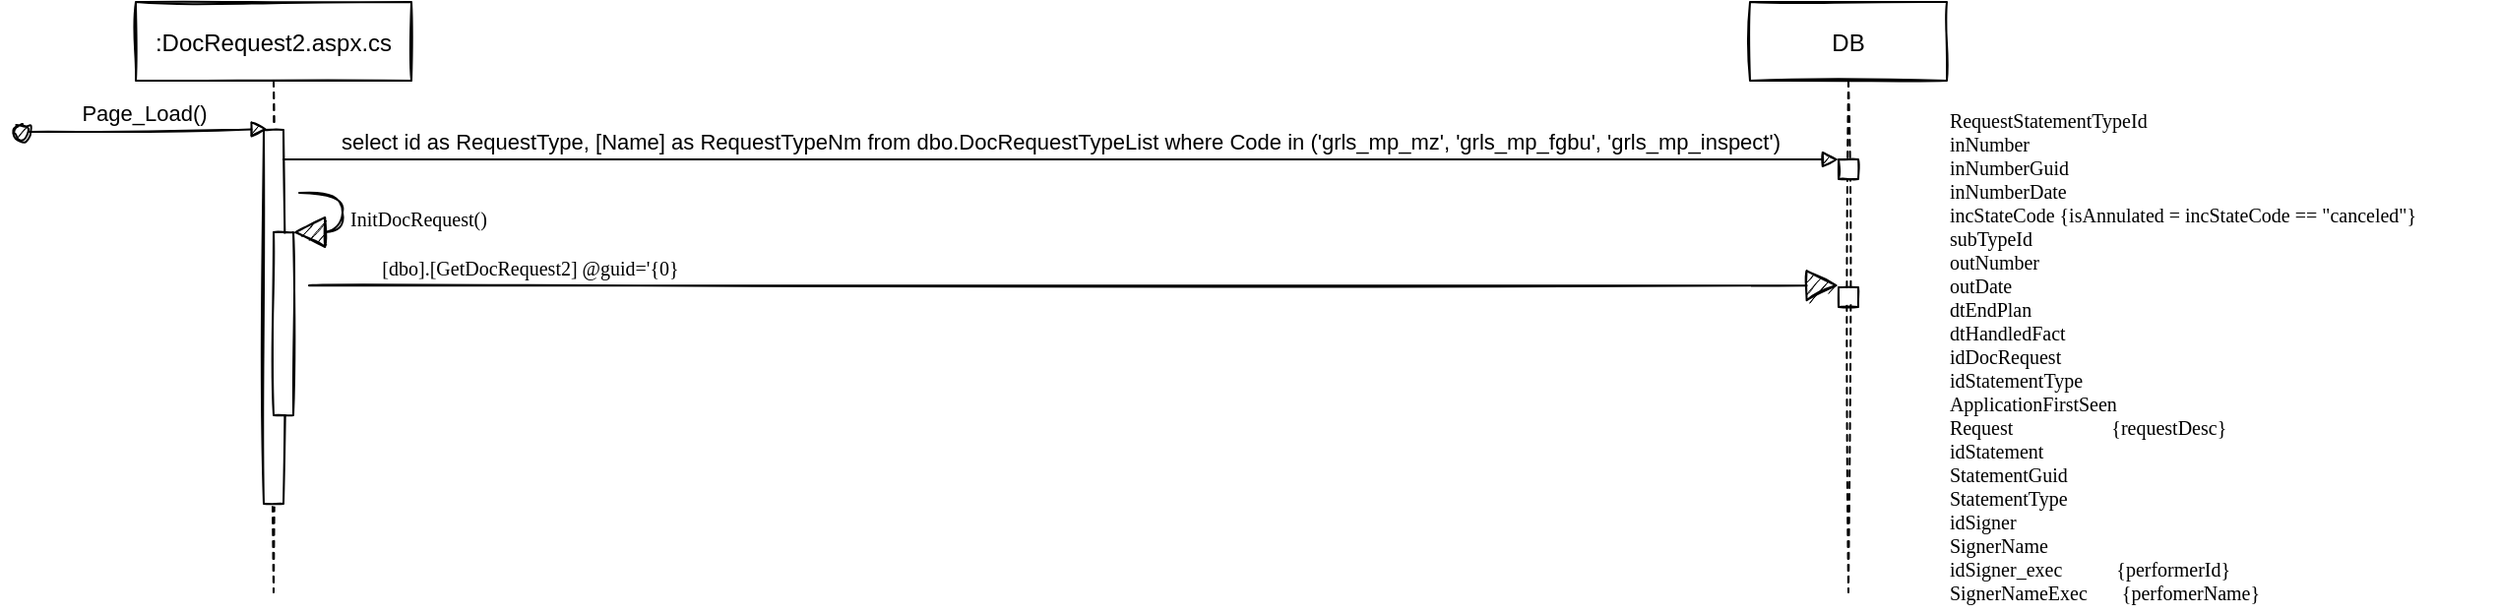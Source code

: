 <mxfile version="20.3.2" type="github">
  <diagram id="kgpKYQtTHZ0yAKxKKP6v" name="Page-1">
    <mxGraphModel dx="640" dy="681" grid="1" gridSize="10" guides="1" tooltips="1" connect="1" arrows="1" fold="1" page="1" pageScale="1" pageWidth="850" pageHeight="1100" math="0" shadow="0">
      <root>
        <mxCell id="0" />
        <mxCell id="1" parent="0" />
        <mxCell id="3nuBFxr9cyL0pnOWT2aG-1" value=":DocRequest2.aspx.cs" style="shape=umlLifeline;perimeter=lifelinePerimeter;container=1;collapsible=0;recursiveResize=0;rounded=0;shadow=0;strokeWidth=1;sketch=1;" parent="1" vertex="1">
          <mxGeometry x="80" y="80" width="140" height="300" as="geometry" />
        </mxCell>
        <mxCell id="3nuBFxr9cyL0pnOWT2aG-2" value="" style="points=[];perimeter=orthogonalPerimeter;rounded=0;shadow=0;strokeWidth=1;sketch=1;" parent="3nuBFxr9cyL0pnOWT2aG-1" vertex="1">
          <mxGeometry x="65" y="65" width="10" height="190" as="geometry" />
        </mxCell>
        <mxCell id="3nuBFxr9cyL0pnOWT2aG-3" value="Page_Load()" style="verticalAlign=bottom;startArrow=oval;endArrow=block;startSize=8;shadow=0;strokeWidth=1;sketch=1;entryX=0.185;entryY=-0.002;entryDx=0;entryDy=0;entryPerimeter=0;" parent="3nuBFxr9cyL0pnOWT2aG-1" target="3nuBFxr9cyL0pnOWT2aG-2" edge="1">
          <mxGeometry relative="1" as="geometry">
            <mxPoint x="-58" y="66" as="sourcePoint" />
          </mxGeometry>
        </mxCell>
        <mxCell id="3nuBFxr9cyL0pnOWT2aG-5" value="DB" style="shape=umlLifeline;perimeter=lifelinePerimeter;container=1;collapsible=0;recursiveResize=0;rounded=0;shadow=0;strokeWidth=1;sketch=1;" parent="1" vertex="1">
          <mxGeometry x="900" y="80" width="100" height="300" as="geometry" />
        </mxCell>
        <mxCell id="3nuBFxr9cyL0pnOWT2aG-6" value="" style="points=[];perimeter=orthogonalPerimeter;rounded=0;shadow=0;strokeWidth=1;sketch=1;" parent="3nuBFxr9cyL0pnOWT2aG-5" vertex="1">
          <mxGeometry x="45" y="80" width="10" height="10" as="geometry" />
        </mxCell>
        <mxCell id="foolkbOFwzQNOnHuT_NG-3" value="" style="points=[];perimeter=orthogonalPerimeter;rounded=0;shadow=0;strokeWidth=1;sketch=1;" vertex="1" parent="3nuBFxr9cyL0pnOWT2aG-5">
          <mxGeometry x="45" y="145" width="10" height="10" as="geometry" />
        </mxCell>
        <mxCell id="3nuBFxr9cyL0pnOWT2aG-8" value="select id as RequestType, [Name] as RequestTypeNm from dbo.DocRequestTypeList where Code in (&#39;grls_mp_mz&#39;, &#39;grls_mp_fgbu&#39;, &#39;grls_mp_inspect&#39;)" style="verticalAlign=bottom;endArrow=block;entryX=0;entryY=0;shadow=0;strokeWidth=1;sketch=1;" parent="1" source="3nuBFxr9cyL0pnOWT2aG-2" target="3nuBFxr9cyL0pnOWT2aG-6" edge="1">
          <mxGeometry relative="1" as="geometry">
            <mxPoint x="275" y="160" as="sourcePoint" />
          </mxGeometry>
        </mxCell>
        <mxCell id="foolkbOFwzQNOnHuT_NG-1" value="" style="html=1;points=[];perimeter=orthogonalPerimeter;sketch=1;hachureGap=4;fontFamily=Architects Daughter;fontSource=https%3A%2F%2Ffonts.googleapis.com%2Fcss%3Ffamily%3DArchitects%2BDaughter;fontSize=20;" vertex="1" parent="1">
          <mxGeometry x="150" y="197" width="10" height="93" as="geometry" />
        </mxCell>
        <mxCell id="foolkbOFwzQNOnHuT_NG-2" value="&lt;font style=&quot;font-size: 10px;&quot; face=&quot;Verdana&quot;&gt;InitDocRequest()&lt;/font&gt;" style="edgeStyle=orthogonalEdgeStyle;html=1;align=left;spacingLeft=2;endArrow=block;rounded=0;entryX=1;entryY=0;sketch=1;hachureGap=4;fontFamily=Architects Daughter;fontSource=https%3A%2F%2Ffonts.googleapis.com%2Fcss%3Ffamily%3DArchitects%2BDaughter;fontSize=16;startSize=14;endSize=14;sourcePerimeterSpacing=8;targetPerimeterSpacing=8;curved=1;" edge="1" target="foolkbOFwzQNOnHuT_NG-1" parent="1" source="3nuBFxr9cyL0pnOWT2aG-2">
          <mxGeometry relative="1" as="geometry">
            <mxPoint x="155" y="177" as="sourcePoint" />
            <Array as="points">
              <mxPoint x="185" y="177" />
              <mxPoint x="185" y="197" />
            </Array>
          </mxGeometry>
        </mxCell>
        <mxCell id="foolkbOFwzQNOnHuT_NG-4" value="[dbo].[GetDocRequest2] @guid=&#39;{0}" style="html=1;verticalAlign=bottom;endArrow=block;rounded=0;sketch=1;hachureGap=4;fontFamily=Verdana;fontSize=10;startSize=14;endSize=14;sourcePerimeterSpacing=8;targetPerimeterSpacing=8;curved=1;entryX=-0.009;entryY=-0.093;entryDx=0;entryDy=0;entryPerimeter=0;" edge="1" parent="1" source="foolkbOFwzQNOnHuT_NG-1" target="foolkbOFwzQNOnHuT_NG-3">
          <mxGeometry x="-0.712" width="80" relative="1" as="geometry">
            <mxPoint x="180" y="190" as="sourcePoint" />
            <mxPoint x="260" y="190" as="targetPoint" />
            <mxPoint as="offset" />
          </mxGeometry>
        </mxCell>
        <mxCell id="foolkbOFwzQNOnHuT_NG-8" value="&lt;div style=&quot;text-align: left;&quot;&gt;&lt;span style=&quot;background-color: initial;&quot;&gt;RequestStatementTypeId&lt;/span&gt;&lt;/div&gt;&lt;div style=&quot;text-align: left;&quot;&gt;&lt;span style=&quot;background-color: initial;&quot;&gt;inNumber&lt;/span&gt;&lt;/div&gt;&lt;div style=&quot;text-align: left;&quot;&gt;&lt;span style=&quot;background-color: initial;&quot;&gt;inNumberGuid&lt;/span&gt;&lt;/div&gt;&lt;div style=&quot;text-align: left;&quot;&gt;&lt;span style=&quot;background-color: initial;&quot;&gt;inNumberDate&lt;/span&gt;&lt;/div&gt;&lt;div style=&quot;text-align: left;&quot;&gt;&lt;span style=&quot;background-color: initial;&quot;&gt;incStateCode {isAnnulated = incStateCode == &quot;canceled&quot;}&lt;/span&gt;&lt;/div&gt;&lt;div style=&quot;text-align: left;&quot;&gt;&lt;span style=&quot;background-color: initial;&quot;&gt;subTypeId&lt;/span&gt;&lt;/div&gt;&lt;div style=&quot;text-align: left;&quot;&gt;outNumber&lt;/div&gt;&lt;div style=&quot;text-align: left;&quot;&gt;outDate&lt;/div&gt;&lt;div style=&quot;text-align: left;&quot;&gt;dtEndPlan&lt;/div&gt;&lt;div style=&quot;text-align: left;&quot;&gt;dtHandledFact&lt;/div&gt;&lt;div style=&quot;text-align: left;&quot;&gt;idDocRequest&lt;/div&gt;&lt;div style=&quot;text-align: left;&quot;&gt;idStatementType&lt;/div&gt;&lt;div style=&quot;text-align: left;&quot;&gt;ApplicationFirstSeen&lt;/div&gt;&lt;div style=&quot;text-align: left;&quot;&gt;Request&amp;nbsp; &amp;nbsp; &amp;nbsp; &amp;nbsp; &amp;nbsp; &amp;nbsp; &amp;nbsp; &amp;nbsp; &amp;nbsp; &amp;nbsp; {requestDesc}&lt;/div&gt;&lt;div style=&quot;text-align: left;&quot;&gt;idStatement&lt;/div&gt;&lt;div style=&quot;text-align: left;&quot;&gt;StatementGuid&lt;/div&gt;&lt;div style=&quot;text-align: left;&quot;&gt;StatementType&lt;/div&gt;&lt;div style=&quot;text-align: left;&quot;&gt;idSigner&lt;/div&gt;&lt;div style=&quot;text-align: left;&quot;&gt;SignerName&lt;/div&gt;&lt;div style=&quot;text-align: left;&quot;&gt;idSigner_exec&amp;nbsp; &amp;nbsp; &amp;nbsp; &amp;nbsp; &amp;nbsp; &amp;nbsp;{performerId}&lt;/div&gt;&lt;div style=&quot;text-align: left;&quot;&gt;SignerNameExec&amp;nbsp; &amp;nbsp; &amp;nbsp; &amp;nbsp;{perfomerName}&lt;/div&gt;" style="text;html=1;strokeColor=none;fillColor=none;align=center;verticalAlign=middle;whiteSpace=wrap;rounded=0;sketch=1;hachureGap=4;fontFamily=Verdana;fontSize=10;" vertex="1" parent="1">
          <mxGeometry x="960" y="130" width="320" height="260" as="geometry" />
        </mxCell>
      </root>
    </mxGraphModel>
  </diagram>
</mxfile>
